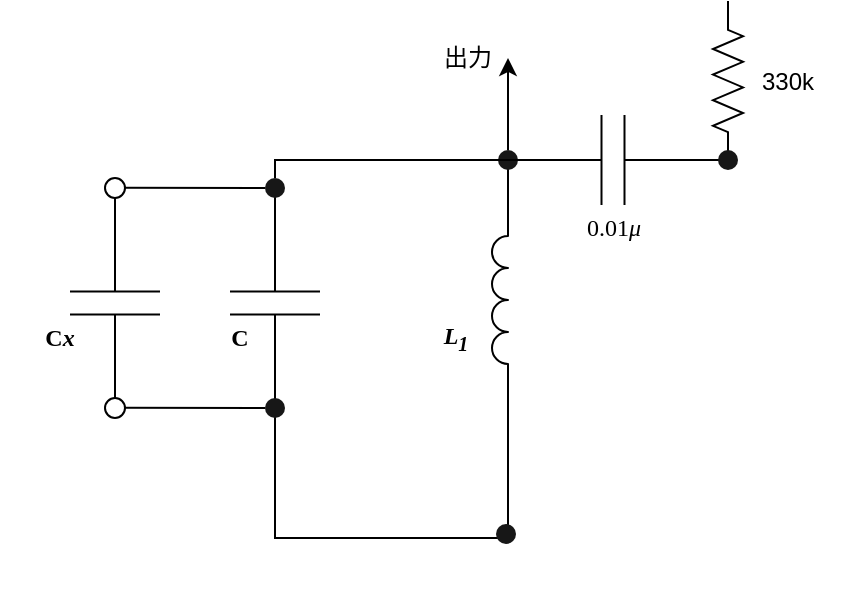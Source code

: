 <mxfile version="15.8.3" type="github">
  <diagram id="TUQsQusANyyZqXLs2lv1" name="ページ1">
    <mxGraphModel dx="677" dy="388" grid="1" gridSize="10" guides="1" tooltips="1" connect="1" arrows="1" fold="1" page="1" pageScale="1" pageWidth="827" pageHeight="1169" math="0" shadow="0">
      <root>
        <mxCell id="0" />
        <mxCell id="1" parent="0" />
        <mxCell id="ePiiwjLtYTE_nr252E6W-12" value="" style="endArrow=none;html=1;rounded=0;fontFamily=Times New Roman;" edge="1" parent="1">
          <mxGeometry width="50" height="50" relative="1" as="geometry">
            <mxPoint x="240" y="224.86" as="sourcePoint" />
            <mxPoint x="312.5" y="225" as="targetPoint" />
          </mxGeometry>
        </mxCell>
        <mxCell id="ePiiwjLtYTE_nr252E6W-11" value="" style="endArrow=none;html=1;rounded=0;fontFamily=Times New Roman;" edge="1" parent="1" target="ePiiwjLtYTE_nr252E6W-8">
          <mxGeometry width="50" height="50" relative="1" as="geometry">
            <mxPoint x="240" y="334.86" as="sourcePoint" />
            <mxPoint x="310" y="334.86" as="targetPoint" />
          </mxGeometry>
        </mxCell>
        <mxCell id="ePiiwjLtYTE_nr252E6W-1" value="" style="pointerEvents=1;verticalLabelPosition=bottom;shadow=0;dashed=0;align=center;html=1;verticalAlign=top;shape=mxgraph.electrical.capacitors.capacitor_1;rotation=90;" vertex="1" parent="1">
          <mxGeometry x="180" y="260" width="115" height="45" as="geometry" />
        </mxCell>
        <mxCell id="ePiiwjLtYTE_nr252E6W-2" value="&lt;font face=&quot;Times New Roman&quot;&gt;&lt;b&gt;C&lt;i&gt;x&lt;/i&gt;&lt;/b&gt;&lt;/font&gt;" style="text;html=1;strokeColor=none;fillColor=none;align=center;verticalAlign=middle;whiteSpace=wrap;rounded=0;" vertex="1" parent="1">
          <mxGeometry x="180" y="285" width="60" height="30" as="geometry" />
        </mxCell>
        <mxCell id="ePiiwjLtYTE_nr252E6W-4" value="" style="ellipse;whiteSpace=wrap;html=1;aspect=fixed;fontFamily=Times New Roman;strokeWidth=1;" vertex="1" parent="1">
          <mxGeometry x="232.5" y="330" width="10" height="10" as="geometry" />
        </mxCell>
        <mxCell id="ePiiwjLtYTE_nr252E6W-6" value="" style="pointerEvents=1;verticalLabelPosition=bottom;shadow=0;dashed=0;align=center;html=1;verticalAlign=top;shape=mxgraph.electrical.capacitors.capacitor_1;rotation=90;" vertex="1" parent="1">
          <mxGeometry x="260" y="260" width="115" height="45" as="geometry" />
        </mxCell>
        <mxCell id="ePiiwjLtYTE_nr252E6W-7" value="" style="ellipse;whiteSpace=wrap;html=1;aspect=fixed;fontFamily=Times New Roman;strokeWidth=1;" vertex="1" parent="1">
          <mxGeometry x="232.5" y="220" width="10" height="10" as="geometry" />
        </mxCell>
        <mxCell id="ePiiwjLtYTE_nr252E6W-14" style="edgeStyle=orthogonalEdgeStyle;rounded=0;orthogonalLoop=1;jettySize=auto;html=1;entryX=0;entryY=1;entryDx=0;entryDy=0;entryPerimeter=0;fontFamily=Times New Roman;endArrow=none;endFill=0;" edge="1" parent="1" source="ePiiwjLtYTE_nr252E6W-8" target="ePiiwjLtYTE_nr252E6W-13">
          <mxGeometry relative="1" as="geometry">
            <Array as="points">
              <mxPoint x="317" y="400" />
              <mxPoint x="434" y="400" />
            </Array>
          </mxGeometry>
        </mxCell>
        <mxCell id="ePiiwjLtYTE_nr252E6W-8" value="" style="ellipse;whiteSpace=wrap;html=1;aspect=fixed;fontSize=20;strokeWidth=1;align=center;strokeColor=none;fillColor=#171717;fontFamily=Times New Roman;" vertex="1" parent="1">
          <mxGeometry x="312.5" y="330" width="10" height="10" as="geometry" />
        </mxCell>
        <mxCell id="ePiiwjLtYTE_nr252E6W-19" style="edgeStyle=orthogonalEdgeStyle;rounded=0;orthogonalLoop=1;jettySize=auto;html=1;entryX=1;entryY=1;entryDx=0;entryDy=0;entryPerimeter=0;fontFamily=Times New Roman;endArrow=none;endFill=0;" edge="1" parent="1" source="ePiiwjLtYTE_nr252E6W-10" target="ePiiwjLtYTE_nr252E6W-13">
          <mxGeometry relative="1" as="geometry">
            <Array as="points">
              <mxPoint x="318" y="211" />
              <mxPoint x="434" y="211" />
            </Array>
          </mxGeometry>
        </mxCell>
        <mxCell id="ePiiwjLtYTE_nr252E6W-10" value="" style="ellipse;whiteSpace=wrap;html=1;aspect=fixed;fontSize=20;strokeWidth=1;align=center;strokeColor=none;fillColor=#171717;fontFamily=Times New Roman;" vertex="1" parent="1">
          <mxGeometry x="312.5" y="220" width="10" height="10" as="geometry" />
        </mxCell>
        <mxCell id="ePiiwjLtYTE_nr252E6W-13" value="" style="pointerEvents=1;verticalLabelPosition=bottom;shadow=0;dashed=0;align=center;html=1;verticalAlign=top;shape=mxgraph.electrical.inductors.inductor_3;fontFamily=Times New Roman;strokeWidth=1;rotation=-90;" vertex="1" parent="1">
          <mxGeometry x="380" y="277" width="100" height="8" as="geometry" />
        </mxCell>
        <mxCell id="ePiiwjLtYTE_nr252E6W-15" value="" style="ellipse;whiteSpace=wrap;html=1;aspect=fixed;fontSize=20;strokeWidth=1;align=center;strokeColor=none;fillColor=#171717;fontFamily=Times New Roman;" vertex="1" parent="1">
          <mxGeometry x="428" y="393" width="10" height="10" as="geometry" />
        </mxCell>
        <mxCell id="ePiiwjLtYTE_nr252E6W-17" value="" style="shape=image;verticalLabelPosition=bottom;labelBackgroundColor=#ffffff;verticalAlign=top;aspect=fixed;imageAspect=0;image=https://analogista.jp/wp-content/uploads/2021/08/gnd01.jpg;" vertex="1" parent="1">
          <mxGeometry x="421.5" y="403" width="23" height="23" as="geometry" />
        </mxCell>
        <mxCell id="ePiiwjLtYTE_nr252E6W-21" style="edgeStyle=orthogonalEdgeStyle;rounded=0;orthogonalLoop=1;jettySize=auto;html=1;fontFamily=Times New Roman;endArrow=classic;endFill=1;" edge="1" parent="1" source="ePiiwjLtYTE_nr252E6W-18">
          <mxGeometry relative="1" as="geometry">
            <mxPoint x="434" y="160" as="targetPoint" />
          </mxGeometry>
        </mxCell>
        <mxCell id="ePiiwjLtYTE_nr252E6W-18" value="" style="ellipse;whiteSpace=wrap;html=1;aspect=fixed;fontSize=20;strokeWidth=1;align=center;strokeColor=none;fillColor=#171717;fontFamily=Times New Roman;" vertex="1" parent="1">
          <mxGeometry x="429" y="206" width="10" height="10" as="geometry" />
        </mxCell>
        <mxCell id="ePiiwjLtYTE_nr252E6W-22" value="出力" style="text;html=1;strokeColor=none;fillColor=none;align=center;verticalAlign=middle;whiteSpace=wrap;rounded=0;fontFamily=Times New Roman;" vertex="1" parent="1">
          <mxGeometry x="399" y="150" width="30" height="20" as="geometry" />
        </mxCell>
        <mxCell id="ePiiwjLtYTE_nr252E6W-23" value="&lt;font face=&quot;Times New Roman&quot;&gt;&lt;b&gt;C&lt;/b&gt;&lt;/font&gt;" style="text;html=1;strokeColor=none;fillColor=none;align=center;verticalAlign=middle;whiteSpace=wrap;rounded=0;" vertex="1" parent="1">
          <mxGeometry x="270" y="285" width="60" height="30" as="geometry" />
        </mxCell>
        <mxCell id="ePiiwjLtYTE_nr252E6W-24" value="&lt;font face=&quot;Times New Roman&quot;&gt;&lt;i&gt;&lt;b&gt;L&lt;sub&gt;1&lt;/sub&gt;&lt;/b&gt;&lt;/i&gt;&lt;/font&gt;" style="text;html=1;strokeColor=none;fillColor=none;align=center;verticalAlign=middle;whiteSpace=wrap;rounded=0;" vertex="1" parent="1">
          <mxGeometry x="378" y="285" width="60" height="30" as="geometry" />
        </mxCell>
        <mxCell id="ePiiwjLtYTE_nr252E6W-25" value="" style="pointerEvents=1;verticalLabelPosition=bottom;shadow=0;dashed=0;align=center;html=1;verticalAlign=top;shape=mxgraph.electrical.capacitors.capacitor_1;rotation=-180;" vertex="1" parent="1">
          <mxGeometry x="429" y="188.5" width="115" height="45" as="geometry" />
        </mxCell>
        <mxCell id="ePiiwjLtYTE_nr252E6W-26" value="&lt;font face=&quot;Times New Roman&quot;&gt;0.01&lt;i&gt;μ&lt;/i&gt;&lt;/font&gt;" style="text;html=1;strokeColor=none;fillColor=none;align=center;verticalAlign=middle;whiteSpace=wrap;rounded=0;" vertex="1" parent="1">
          <mxGeometry x="456.5" y="230" width="60" height="30" as="geometry" />
        </mxCell>
        <mxCell id="ePiiwjLtYTE_nr252E6W-27" value="" style="pointerEvents=1;verticalLabelPosition=bottom;shadow=0;dashed=0;align=center;html=1;verticalAlign=top;shape=mxgraph.electrical.resistors.resistor_2;fontFamily=Times New Roman;strokeWidth=1;rotation=-90;" vertex="1" parent="1">
          <mxGeometry x="504" y="164" width="80" height="15" as="geometry" />
        </mxCell>
        <mxCell id="ePiiwjLtYTE_nr252E6W-28" value="" style="ellipse;whiteSpace=wrap;html=1;aspect=fixed;fontSize=20;strokeWidth=1;align=center;strokeColor=none;fillColor=#171717;fontFamily=Times New Roman;" vertex="1" parent="1">
          <mxGeometry x="539" y="206" width="10" height="10" as="geometry" />
        </mxCell>
        <mxCell id="ePiiwjLtYTE_nr252E6W-29" value="330k" style="text;html=1;strokeColor=none;fillColor=none;align=center;verticalAlign=middle;whiteSpace=wrap;rounded=0;" vertex="1" parent="1">
          <mxGeometry x="544" y="156.5" width="60" height="30" as="geometry" />
        </mxCell>
      </root>
    </mxGraphModel>
  </diagram>
</mxfile>
